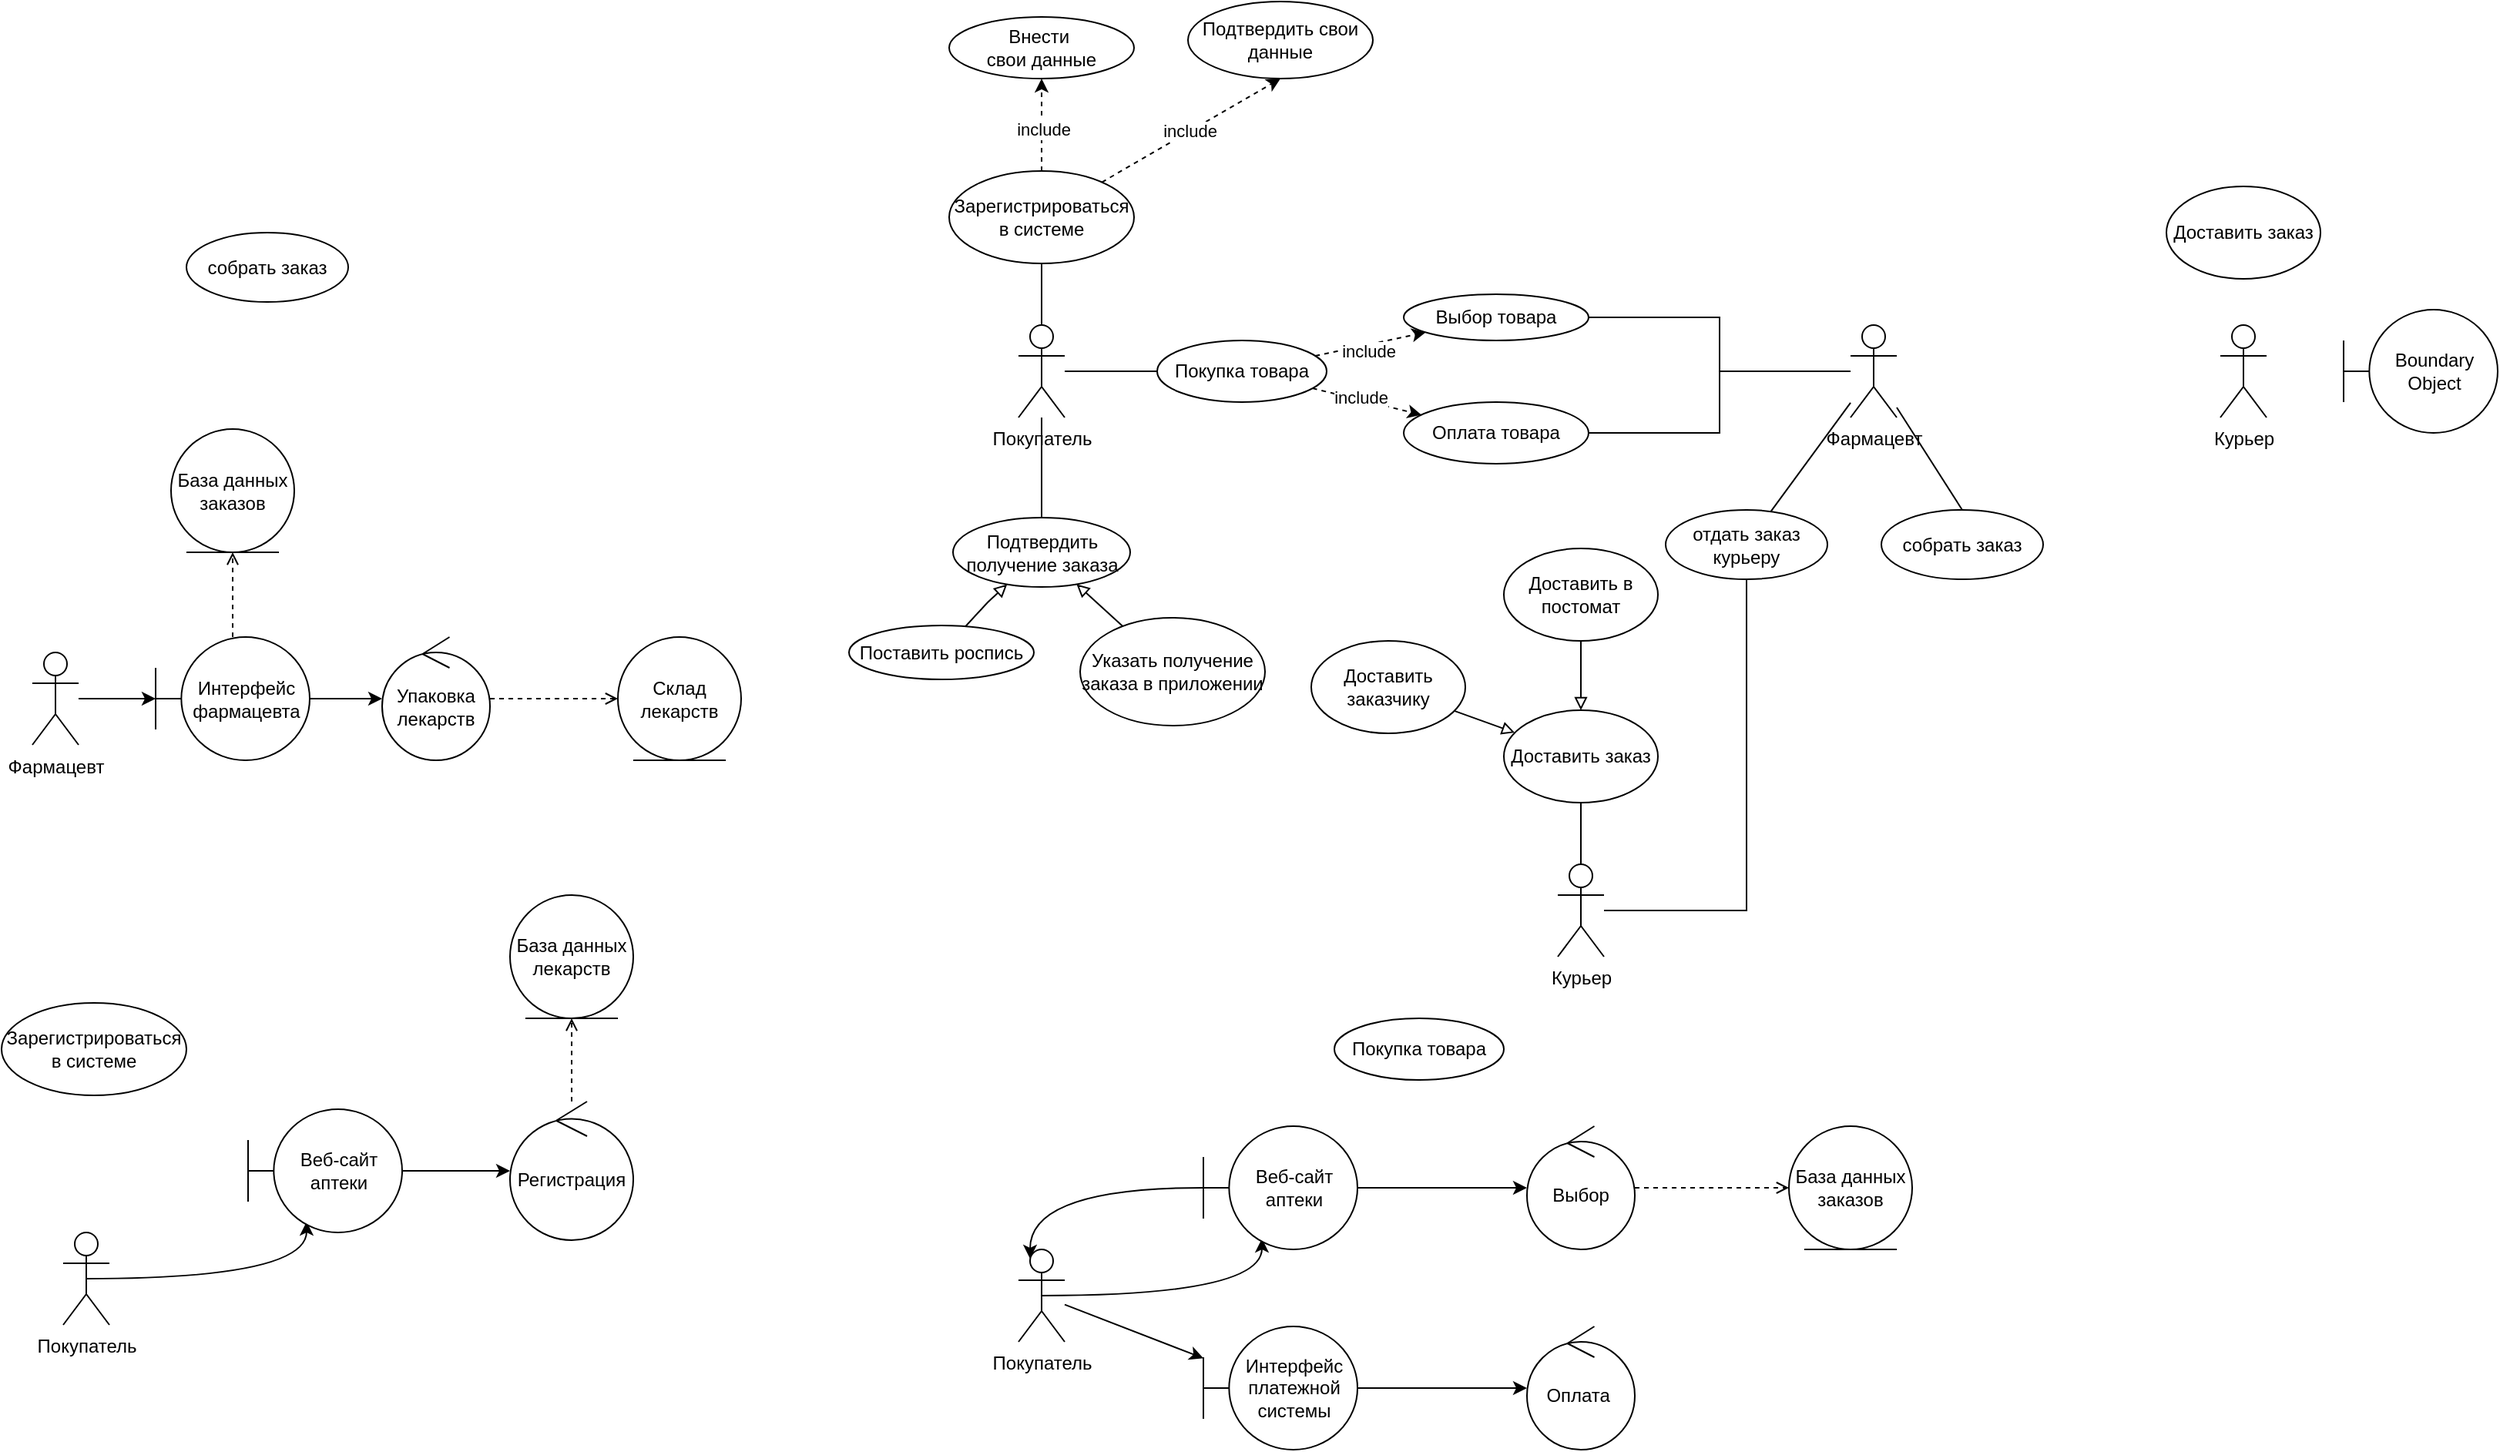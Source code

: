 <mxfile version="26.0.16">
  <diagram name="Страница — 1" id="uza6zx2osNy5zMwyRtOy">
    <mxGraphModel dx="2901" dy="1098" grid="1" gridSize="10" guides="1" tooltips="1" connect="1" arrows="1" fold="1" page="1" pageScale="1" pageWidth="827" pageHeight="1169" math="0" shadow="0">
      <root>
        <mxCell id="0" />
        <mxCell id="1" parent="0" />
        <mxCell id="WZbuDvfm6mthvh1UUIn4-1" style="edgeStyle=orthogonalEdgeStyle;rounded=0;orthogonalLoop=1;jettySize=auto;html=1;entryX=0.5;entryY=1;entryDx=0;entryDy=0;endArrow=none;startFill=0;" edge="1" parent="1" source="WZbuDvfm6mthvh1UUIn4-4" target="WZbuDvfm6mthvh1UUIn4-9">
          <mxGeometry relative="1" as="geometry" />
        </mxCell>
        <mxCell id="WZbuDvfm6mthvh1UUIn4-2" style="edgeStyle=orthogonalEdgeStyle;rounded=0;orthogonalLoop=1;jettySize=auto;html=1;endArrow=none;startFill=0;" edge="1" parent="1" source="WZbuDvfm6mthvh1UUIn4-4" target="WZbuDvfm6mthvh1UUIn4-16">
          <mxGeometry relative="1" as="geometry" />
        </mxCell>
        <mxCell id="WZbuDvfm6mthvh1UUIn4-3" style="edgeStyle=orthogonalEdgeStyle;rounded=0;orthogonalLoop=1;jettySize=auto;html=1;entryX=0.5;entryY=0;entryDx=0;entryDy=0;endArrow=none;startFill=0;" edge="1" parent="1" source="WZbuDvfm6mthvh1UUIn4-4" target="WZbuDvfm6mthvh1UUIn4-29">
          <mxGeometry relative="1" as="geometry" />
        </mxCell>
        <mxCell id="WZbuDvfm6mthvh1UUIn4-4" value="Покупатель" style="shape=umlActor;verticalLabelPosition=bottom;verticalAlign=top;html=1;outlineConnect=0;" vertex="1" parent="1">
          <mxGeometry x="140" y="420" width="30" height="60" as="geometry" />
        </mxCell>
        <mxCell id="WZbuDvfm6mthvh1UUIn4-5" style="edgeStyle=orthogonalEdgeStyle;rounded=0;orthogonalLoop=1;jettySize=auto;html=1;entryX=0.5;entryY=1;entryDx=0;entryDy=0;dashed=1;" edge="1" parent="1" source="WZbuDvfm6mthvh1UUIn4-9" target="WZbuDvfm6mthvh1UUIn4-10">
          <mxGeometry relative="1" as="geometry" />
        </mxCell>
        <mxCell id="WZbuDvfm6mthvh1UUIn4-6" value="include" style="edgeLabel;html=1;align=center;verticalAlign=middle;resizable=0;points=[];" vertex="1" connectable="0" parent="WZbuDvfm6mthvh1UUIn4-5">
          <mxGeometry x="-0.083" y="-1" relative="1" as="geometry">
            <mxPoint as="offset" />
          </mxGeometry>
        </mxCell>
        <mxCell id="WZbuDvfm6mthvh1UUIn4-7" style="rounded=0;orthogonalLoop=1;jettySize=auto;html=1;entryX=0.5;entryY=1;entryDx=0;entryDy=0;dashed=1;" edge="1" parent="1" source="WZbuDvfm6mthvh1UUIn4-9" target="WZbuDvfm6mthvh1UUIn4-11">
          <mxGeometry relative="1" as="geometry" />
        </mxCell>
        <mxCell id="WZbuDvfm6mthvh1UUIn4-8" value="include" style="edgeLabel;html=1;align=center;verticalAlign=middle;resizable=0;points=[];" vertex="1" connectable="0" parent="WZbuDvfm6mthvh1UUIn4-7">
          <mxGeometry x="-0.017" relative="1" as="geometry">
            <mxPoint as="offset" />
          </mxGeometry>
        </mxCell>
        <mxCell id="WZbuDvfm6mthvh1UUIn4-9" value="Зарегистрироваться в системе" style="ellipse;whiteSpace=wrap;html=1;" vertex="1" parent="1">
          <mxGeometry x="95" y="320" width="120" height="60" as="geometry" />
        </mxCell>
        <mxCell id="WZbuDvfm6mthvh1UUIn4-10" value="Внести&amp;nbsp;&lt;div&gt;свои данные&lt;/div&gt;" style="ellipse;whiteSpace=wrap;html=1;" vertex="1" parent="1">
          <mxGeometry x="95" y="220" width="120" height="40" as="geometry" />
        </mxCell>
        <mxCell id="WZbuDvfm6mthvh1UUIn4-11" value="Подтвердить свои данные" style="ellipse;whiteSpace=wrap;html=1;" vertex="1" parent="1">
          <mxGeometry x="250" y="210" width="120" height="50" as="geometry" />
        </mxCell>
        <mxCell id="WZbuDvfm6mthvh1UUIn4-12" style="rounded=0;orthogonalLoop=1;jettySize=auto;html=1;dashed=1;" edge="1" parent="1" source="WZbuDvfm6mthvh1UUIn4-16" target="WZbuDvfm6mthvh1UUIn4-20">
          <mxGeometry relative="1" as="geometry" />
        </mxCell>
        <mxCell id="WZbuDvfm6mthvh1UUIn4-13" value="include" style="edgeLabel;html=1;align=center;verticalAlign=middle;resizable=0;points=[];" vertex="1" connectable="0" parent="WZbuDvfm6mthvh1UUIn4-12">
          <mxGeometry x="-0.153" y="2" relative="1" as="geometry">
            <mxPoint as="offset" />
          </mxGeometry>
        </mxCell>
        <mxCell id="WZbuDvfm6mthvh1UUIn4-14" style="rounded=0;orthogonalLoop=1;jettySize=auto;html=1;dashed=1;" edge="1" parent="1" source="WZbuDvfm6mthvh1UUIn4-16" target="WZbuDvfm6mthvh1UUIn4-18">
          <mxGeometry relative="1" as="geometry" />
        </mxCell>
        <mxCell id="WZbuDvfm6mthvh1UUIn4-15" value="include" style="edgeLabel;html=1;align=center;verticalAlign=middle;resizable=0;points=[];" vertex="1" connectable="0" parent="WZbuDvfm6mthvh1UUIn4-14">
          <mxGeometry x="-0.064" y="-4" relative="1" as="geometry">
            <mxPoint as="offset" />
          </mxGeometry>
        </mxCell>
        <mxCell id="WZbuDvfm6mthvh1UUIn4-16" value="Покупка товара" style="ellipse;whiteSpace=wrap;html=1;" vertex="1" parent="1">
          <mxGeometry x="230" y="430" width="110" height="40" as="geometry" />
        </mxCell>
        <mxCell id="WZbuDvfm6mthvh1UUIn4-17" style="edgeStyle=orthogonalEdgeStyle;rounded=0;orthogonalLoop=1;jettySize=auto;html=1;endArrow=none;startFill=0;" edge="1" parent="1" source="WZbuDvfm6mthvh1UUIn4-18" target="WZbuDvfm6mthvh1UUIn4-23">
          <mxGeometry relative="1" as="geometry" />
        </mxCell>
        <mxCell id="WZbuDvfm6mthvh1UUIn4-18" value="Выбор товара" style="ellipse;whiteSpace=wrap;html=1;" vertex="1" parent="1">
          <mxGeometry x="390" y="400" width="120" height="30" as="geometry" />
        </mxCell>
        <mxCell id="WZbuDvfm6mthvh1UUIn4-19" style="edgeStyle=orthogonalEdgeStyle;rounded=0;orthogonalLoop=1;jettySize=auto;html=1;endArrow=none;startFill=0;" edge="1" parent="1" source="WZbuDvfm6mthvh1UUIn4-20" target="WZbuDvfm6mthvh1UUIn4-23">
          <mxGeometry relative="1" as="geometry" />
        </mxCell>
        <mxCell id="WZbuDvfm6mthvh1UUIn4-20" value="Оплата товара" style="ellipse;whiteSpace=wrap;html=1;" vertex="1" parent="1">
          <mxGeometry x="390" y="470" width="120" height="40" as="geometry" />
        </mxCell>
        <mxCell id="WZbuDvfm6mthvh1UUIn4-21" style="rounded=0;orthogonalLoop=1;jettySize=auto;html=1;entryX=0.5;entryY=0;entryDx=0;entryDy=0;endArrow=none;startFill=0;" edge="1" parent="1" source="WZbuDvfm6mthvh1UUIn4-23" target="WZbuDvfm6mthvh1UUIn4-26">
          <mxGeometry relative="1" as="geometry" />
        </mxCell>
        <mxCell id="WZbuDvfm6mthvh1UUIn4-22" style="rounded=0;orthogonalLoop=1;jettySize=auto;html=1;endArrow=none;startFill=0;" edge="1" parent="1" source="WZbuDvfm6mthvh1UUIn4-23" target="WZbuDvfm6mthvh1UUIn4-28">
          <mxGeometry relative="1" as="geometry" />
        </mxCell>
        <mxCell id="WZbuDvfm6mthvh1UUIn4-23" value="Фармацевт" style="shape=umlActor;verticalLabelPosition=bottom;verticalAlign=top;html=1;outlineConnect=0;" vertex="1" parent="1">
          <mxGeometry x="680" y="420" width="30" height="60" as="geometry" />
        </mxCell>
        <mxCell id="WZbuDvfm6mthvh1UUIn4-24" style="edgeStyle=orthogonalEdgeStyle;rounded=0;orthogonalLoop=1;jettySize=auto;html=1;entryX=0.5;entryY=1;entryDx=0;entryDy=0;endArrow=none;startFill=0;" edge="1" parent="1" source="WZbuDvfm6mthvh1UUIn4-25" target="WZbuDvfm6mthvh1UUIn4-34">
          <mxGeometry relative="1" as="geometry" />
        </mxCell>
        <mxCell id="WZbuDvfm6mthvh1UUIn4-25" value="Курьер" style="shape=umlActor;verticalLabelPosition=bottom;verticalAlign=top;html=1;outlineConnect=0;" vertex="1" parent="1">
          <mxGeometry x="490" y="770" width="30" height="60" as="geometry" />
        </mxCell>
        <mxCell id="WZbuDvfm6mthvh1UUIn4-26" value="собрать заказ" style="ellipse;whiteSpace=wrap;html=1;" vertex="1" parent="1">
          <mxGeometry x="700" y="540" width="105" height="45" as="geometry" />
        </mxCell>
        <mxCell id="WZbuDvfm6mthvh1UUIn4-27" style="edgeStyle=orthogonalEdgeStyle;rounded=0;orthogonalLoop=1;jettySize=auto;html=1;endArrow=none;startFill=0;" edge="1" parent="1" source="WZbuDvfm6mthvh1UUIn4-28" target="WZbuDvfm6mthvh1UUIn4-25">
          <mxGeometry relative="1" as="geometry">
            <Array as="points">
              <mxPoint x="613" y="800" />
            </Array>
          </mxGeometry>
        </mxCell>
        <mxCell id="WZbuDvfm6mthvh1UUIn4-28" value="отдать заказ курьеру" style="ellipse;whiteSpace=wrap;html=1;" vertex="1" parent="1">
          <mxGeometry x="560" y="540" width="105" height="45" as="geometry" />
        </mxCell>
        <mxCell id="WZbuDvfm6mthvh1UUIn4-29" value="Подтвердить получение заказа" style="ellipse;whiteSpace=wrap;html=1;" vertex="1" parent="1">
          <mxGeometry x="97.5" y="545" width="115" height="45" as="geometry" />
        </mxCell>
        <mxCell id="WZbuDvfm6mthvh1UUIn4-30" style="rounded=0;orthogonalLoop=1;jettySize=auto;html=1;endArrow=block;endFill=0;" edge="1" parent="1" source="WZbuDvfm6mthvh1UUIn4-31" target="WZbuDvfm6mthvh1UUIn4-29">
          <mxGeometry relative="1" as="geometry">
            <Array as="points">
              <mxPoint x="120" y="600" />
            </Array>
          </mxGeometry>
        </mxCell>
        <mxCell id="WZbuDvfm6mthvh1UUIn4-31" value="Поставить роспись" style="ellipse;whiteSpace=wrap;html=1;" vertex="1" parent="1">
          <mxGeometry x="30" y="615" width="120" height="35" as="geometry" />
        </mxCell>
        <mxCell id="WZbuDvfm6mthvh1UUIn4-32" style="rounded=0;orthogonalLoop=1;jettySize=auto;html=1;endArrow=block;endFill=0;" edge="1" parent="1" source="WZbuDvfm6mthvh1UUIn4-33" target="WZbuDvfm6mthvh1UUIn4-29">
          <mxGeometry relative="1" as="geometry" />
        </mxCell>
        <mxCell id="WZbuDvfm6mthvh1UUIn4-33" value="Указать получение заказа в приложении" style="ellipse;whiteSpace=wrap;html=1;" vertex="1" parent="1">
          <mxGeometry x="180" y="610" width="120" height="70" as="geometry" />
        </mxCell>
        <mxCell id="WZbuDvfm6mthvh1UUIn4-34" value="Доставить заказ" style="ellipse;whiteSpace=wrap;html=1;" vertex="1" parent="1">
          <mxGeometry x="455" y="670" width="100" height="60" as="geometry" />
        </mxCell>
        <mxCell id="WZbuDvfm6mthvh1UUIn4-35" style="rounded=0;orthogonalLoop=1;jettySize=auto;html=1;endArrow=block;endFill=0;" edge="1" parent="1" source="WZbuDvfm6mthvh1UUIn4-36" target="WZbuDvfm6mthvh1UUIn4-34">
          <mxGeometry relative="1" as="geometry" />
        </mxCell>
        <mxCell id="WZbuDvfm6mthvh1UUIn4-36" value="Доставить заказчику" style="ellipse;whiteSpace=wrap;html=1;" vertex="1" parent="1">
          <mxGeometry x="330" y="625" width="100" height="60" as="geometry" />
        </mxCell>
        <mxCell id="WZbuDvfm6mthvh1UUIn4-37" style="edgeStyle=orthogonalEdgeStyle;rounded=0;orthogonalLoop=1;jettySize=auto;html=1;entryX=0.5;entryY=0;entryDx=0;entryDy=0;endArrow=block;endFill=0;" edge="1" parent="1" source="WZbuDvfm6mthvh1UUIn4-38" target="WZbuDvfm6mthvh1UUIn4-34">
          <mxGeometry relative="1" as="geometry" />
        </mxCell>
        <mxCell id="WZbuDvfm6mthvh1UUIn4-38" value="Доставить в постомат" style="ellipse;whiteSpace=wrap;html=1;" vertex="1" parent="1">
          <mxGeometry x="455" y="565" width="100" height="60" as="geometry" />
        </mxCell>
        <mxCell id="WZbuDvfm6mthvh1UUIn4-50" style="rounded=0;orthogonalLoop=1;jettySize=auto;html=1;exitX=0.5;exitY=0.5;exitDx=0;exitDy=0;exitPerimeter=0;entryX=0.38;entryY=0.913;entryDx=0;entryDy=0;entryPerimeter=0;edgeStyle=orthogonalEdgeStyle;curved=1;" edge="1" parent="1" source="WZbuDvfm6mthvh1UUIn4-41" target="WZbuDvfm6mthvh1UUIn4-43">
          <mxGeometry relative="1" as="geometry">
            <Array as="points">
              <mxPoint x="298" y="1050" />
            </Array>
          </mxGeometry>
        </mxCell>
        <mxCell id="WZbuDvfm6mthvh1UUIn4-51" style="rounded=0;orthogonalLoop=1;jettySize=auto;html=1;" edge="1" parent="1" source="WZbuDvfm6mthvh1UUIn4-41" target="WZbuDvfm6mthvh1UUIn4-44">
          <mxGeometry relative="1" as="geometry" />
        </mxCell>
        <mxCell id="WZbuDvfm6mthvh1UUIn4-41" value="Покупатель" style="shape=umlActor;verticalLabelPosition=bottom;verticalAlign=top;html=1;outlineConnect=0;" vertex="1" parent="1">
          <mxGeometry x="140" y="1020" width="30" height="60" as="geometry" />
        </mxCell>
        <mxCell id="WZbuDvfm6mthvh1UUIn4-54" style="edgeStyle=orthogonalEdgeStyle;rounded=0;orthogonalLoop=1;jettySize=auto;html=1;" edge="1" parent="1" source="WZbuDvfm6mthvh1UUIn4-43" target="WZbuDvfm6mthvh1UUIn4-48">
          <mxGeometry relative="1" as="geometry" />
        </mxCell>
        <mxCell id="WZbuDvfm6mthvh1UUIn4-43" value="Веб-сайт аптеки" style="shape=umlBoundary;whiteSpace=wrap;html=1;" vertex="1" parent="1">
          <mxGeometry x="260" y="940" width="100" height="80" as="geometry" />
        </mxCell>
        <mxCell id="WZbuDvfm6mthvh1UUIn4-53" style="edgeStyle=orthogonalEdgeStyle;rounded=0;orthogonalLoop=1;jettySize=auto;html=1;" edge="1" parent="1" source="WZbuDvfm6mthvh1UUIn4-44" target="WZbuDvfm6mthvh1UUIn4-45">
          <mxGeometry relative="1" as="geometry" />
        </mxCell>
        <mxCell id="WZbuDvfm6mthvh1UUIn4-44" value="Интерфейс платежной системы" style="shape=umlBoundary;whiteSpace=wrap;html=1;" vertex="1" parent="1">
          <mxGeometry x="260" y="1070" width="100" height="80" as="geometry" />
        </mxCell>
        <mxCell id="WZbuDvfm6mthvh1UUIn4-45" value="Оплата&amp;nbsp;" style="ellipse;shape=umlControl;whiteSpace=wrap;html=1;" vertex="1" parent="1">
          <mxGeometry x="470" y="1070" width="70" height="80" as="geometry" />
        </mxCell>
        <mxCell id="WZbuDvfm6mthvh1UUIn4-47" value="База данных заказов" style="ellipse;shape=umlEntity;whiteSpace=wrap;html=1;" vertex="1" parent="1">
          <mxGeometry x="640" y="940" width="80" height="80" as="geometry" />
        </mxCell>
        <mxCell id="WZbuDvfm6mthvh1UUIn4-49" style="rounded=0;orthogonalLoop=1;jettySize=auto;html=1;entryX=0;entryY=0.5;entryDx=0;entryDy=0;dashed=1;endArrow=open;endFill=0;" edge="1" parent="1" source="WZbuDvfm6mthvh1UUIn4-48" target="WZbuDvfm6mthvh1UUIn4-47">
          <mxGeometry relative="1" as="geometry" />
        </mxCell>
        <mxCell id="WZbuDvfm6mthvh1UUIn4-48" value="Выбор" style="ellipse;shape=umlControl;whiteSpace=wrap;html=1;" vertex="1" parent="1">
          <mxGeometry x="470" y="940" width="70" height="80" as="geometry" />
        </mxCell>
        <mxCell id="WZbuDvfm6mthvh1UUIn4-52" style="rounded=0;orthogonalLoop=1;jettySize=auto;html=1;entryX=0.25;entryY=0.1;entryDx=0;entryDy=0;entryPerimeter=0;edgeStyle=orthogonalEdgeStyle;curved=1;" edge="1" parent="1" source="WZbuDvfm6mthvh1UUIn4-43" target="WZbuDvfm6mthvh1UUIn4-41">
          <mxGeometry relative="1" as="geometry">
            <Array as="points">
              <mxPoint x="148" y="980" />
            </Array>
          </mxGeometry>
        </mxCell>
        <mxCell id="WZbuDvfm6mthvh1UUIn4-56" style="rounded=0;orthogonalLoop=1;jettySize=auto;html=1;exitX=0.5;exitY=0.5;exitDx=0;exitDy=0;exitPerimeter=0;entryX=0.38;entryY=0.913;entryDx=0;entryDy=0;entryPerimeter=0;edgeStyle=orthogonalEdgeStyle;curved=1;" edge="1" parent="1" source="WZbuDvfm6mthvh1UUIn4-58" target="WZbuDvfm6mthvh1UUIn4-59">
          <mxGeometry relative="1" as="geometry">
            <Array as="points">
              <mxPoint x="-322" y="1039" />
            </Array>
          </mxGeometry>
        </mxCell>
        <mxCell id="WZbuDvfm6mthvh1UUIn4-58" value="Покупатель" style="shape=umlActor;verticalLabelPosition=bottom;verticalAlign=top;html=1;outlineConnect=0;" vertex="1" parent="1">
          <mxGeometry x="-480" y="1009" width="30" height="60" as="geometry" />
        </mxCell>
        <mxCell id="WZbuDvfm6mthvh1UUIn4-64" style="edgeStyle=orthogonalEdgeStyle;rounded=0;orthogonalLoop=1;jettySize=auto;html=1;" edge="1" parent="1" source="WZbuDvfm6mthvh1UUIn4-59" target="WZbuDvfm6mthvh1UUIn4-61">
          <mxGeometry relative="1" as="geometry" />
        </mxCell>
        <mxCell id="WZbuDvfm6mthvh1UUIn4-59" value="Веб-сайт аптеки" style="shape=umlBoundary;whiteSpace=wrap;html=1;" vertex="1" parent="1">
          <mxGeometry x="-360" y="929" width="100" height="80" as="geometry" />
        </mxCell>
        <mxCell id="WZbuDvfm6mthvh1UUIn4-68" style="edgeStyle=orthogonalEdgeStyle;rounded=0;orthogonalLoop=1;jettySize=auto;html=1;entryX=0.5;entryY=1;entryDx=0;entryDy=0;dashed=1;endArrow=open;endFill=0;" edge="1" parent="1" source="WZbuDvfm6mthvh1UUIn4-61" target="WZbuDvfm6mthvh1UUIn4-65">
          <mxGeometry relative="1" as="geometry">
            <Array as="points">
              <mxPoint x="-150" y="900" />
              <mxPoint x="-150" y="900" />
            </Array>
          </mxGeometry>
        </mxCell>
        <mxCell id="WZbuDvfm6mthvh1UUIn4-61" value="Регистрация" style="ellipse;shape=umlControl;whiteSpace=wrap;html=1;" vertex="1" parent="1">
          <mxGeometry x="-190" y="924" width="80" height="90" as="geometry" />
        </mxCell>
        <mxCell id="WZbuDvfm6mthvh1UUIn4-65" value="База данных лекарств" style="ellipse;shape=umlEntity;whiteSpace=wrap;html=1;" vertex="1" parent="1">
          <mxGeometry x="-190" y="790" width="80" height="80" as="geometry" />
        </mxCell>
        <mxCell id="WZbuDvfm6mthvh1UUIn4-79" style="edgeStyle=orthogonalEdgeStyle;rounded=0;orthogonalLoop=1;jettySize=auto;html=1;" edge="1" parent="1" source="WZbuDvfm6mthvh1UUIn4-69" target="WZbuDvfm6mthvh1UUIn4-70">
          <mxGeometry relative="1" as="geometry" />
        </mxCell>
        <mxCell id="WZbuDvfm6mthvh1UUIn4-69" value="Фармацевт" style="shape=umlActor;verticalLabelPosition=bottom;verticalAlign=top;html=1;outlineConnect=0;" vertex="1" parent="1">
          <mxGeometry x="-500" y="632.5" width="30" height="60" as="geometry" />
        </mxCell>
        <mxCell id="WZbuDvfm6mthvh1UUIn4-75" style="edgeStyle=orthogonalEdgeStyle;rounded=0;orthogonalLoop=1;jettySize=auto;html=1;entryX=0.5;entryY=1;entryDx=0;entryDy=0;dashed=1;endArrow=open;endFill=0;" edge="1" parent="1" source="WZbuDvfm6mthvh1UUIn4-70" target="WZbuDvfm6mthvh1UUIn4-74">
          <mxGeometry relative="1" as="geometry" />
        </mxCell>
        <mxCell id="WZbuDvfm6mthvh1UUIn4-77" style="edgeStyle=orthogonalEdgeStyle;rounded=0;orthogonalLoop=1;jettySize=auto;html=1;" edge="1" parent="1" source="WZbuDvfm6mthvh1UUIn4-70" target="WZbuDvfm6mthvh1UUIn4-71">
          <mxGeometry relative="1" as="geometry" />
        </mxCell>
        <mxCell id="WZbuDvfm6mthvh1UUIn4-70" value="Интерфейс фармацевта" style="shape=umlBoundary;whiteSpace=wrap;html=1;" vertex="1" parent="1">
          <mxGeometry x="-420" y="622.5" width="100" height="80" as="geometry" />
        </mxCell>
        <mxCell id="WZbuDvfm6mthvh1UUIn4-73" style="edgeStyle=orthogonalEdgeStyle;rounded=0;orthogonalLoop=1;jettySize=auto;html=1;entryX=0;entryY=0.5;entryDx=0;entryDy=0;endArrow=open;endFill=0;dashed=1;" edge="1" parent="1" source="WZbuDvfm6mthvh1UUIn4-71" target="WZbuDvfm6mthvh1UUIn4-72">
          <mxGeometry relative="1" as="geometry" />
        </mxCell>
        <mxCell id="WZbuDvfm6mthvh1UUIn4-71" value="Упаковка лекарств" style="ellipse;shape=umlControl;whiteSpace=wrap;html=1;" vertex="1" parent="1">
          <mxGeometry x="-273" y="622.5" width="70" height="80" as="geometry" />
        </mxCell>
        <mxCell id="WZbuDvfm6mthvh1UUIn4-72" value="Склад лекарств" style="ellipse;shape=umlEntity;whiteSpace=wrap;html=1;" vertex="1" parent="1">
          <mxGeometry x="-120" y="622.5" width="80" height="80" as="geometry" />
        </mxCell>
        <mxCell id="WZbuDvfm6mthvh1UUIn4-74" value="База данных заказов" style="ellipse;shape=umlEntity;whiteSpace=wrap;html=1;" vertex="1" parent="1">
          <mxGeometry x="-410" y="487.5" width="80" height="80" as="geometry" />
        </mxCell>
        <mxCell id="WZbuDvfm6mthvh1UUIn4-80" value="Курьер" style="shape=umlActor;verticalLabelPosition=bottom;verticalAlign=top;html=1;outlineConnect=0;" vertex="1" parent="1">
          <mxGeometry x="920" y="420" width="30" height="60" as="geometry" />
        </mxCell>
        <mxCell id="WZbuDvfm6mthvh1UUIn4-81" value="собрать заказ" style="ellipse;whiteSpace=wrap;html=1;" vertex="1" parent="1">
          <mxGeometry x="-400" y="360" width="105" height="45" as="geometry" />
        </mxCell>
        <mxCell id="WZbuDvfm6mthvh1UUIn4-82" value="Покупка товара" style="ellipse;whiteSpace=wrap;html=1;" vertex="1" parent="1">
          <mxGeometry x="345" y="870" width="110" height="40" as="geometry" />
        </mxCell>
        <mxCell id="WZbuDvfm6mthvh1UUIn4-83" value="Зарегистрироваться в системе" style="ellipse;whiteSpace=wrap;html=1;" vertex="1" parent="1">
          <mxGeometry x="-520" y="860" width="120" height="60" as="geometry" />
        </mxCell>
        <mxCell id="WZbuDvfm6mthvh1UUIn4-84" value="Доставить заказ" style="ellipse;whiteSpace=wrap;html=1;" vertex="1" parent="1">
          <mxGeometry x="885" y="330" width="100" height="60" as="geometry" />
        </mxCell>
        <mxCell id="WZbuDvfm6mthvh1UUIn4-85" value="Boundary Object" style="shape=umlBoundary;whiteSpace=wrap;html=1;" vertex="1" parent="1">
          <mxGeometry x="1000" y="410" width="100" height="80" as="geometry" />
        </mxCell>
      </root>
    </mxGraphModel>
  </diagram>
</mxfile>
